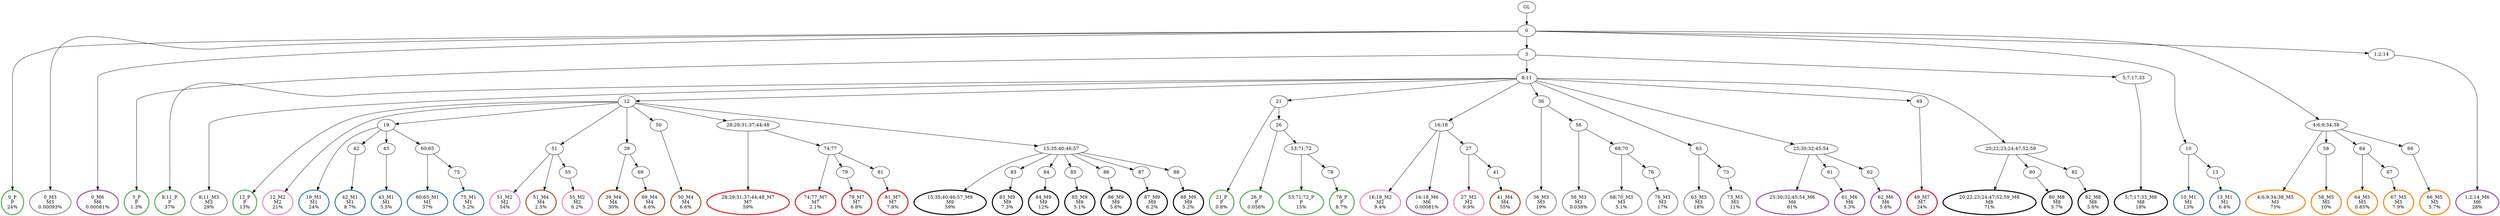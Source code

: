 digraph T {
	{
		rank=same
		112 [penwidth=3,colorscheme=set19,color=3,label="0_P\nP\n24%"]
		110 [penwidth=3,colorscheme=set19,color=3,label="3_P\nP\n1.3%"]
		108 [penwidth=3,colorscheme=set19,color=3,label="8;11_P\nP\n37%"]
		106 [penwidth=3,colorscheme=set19,color=3,label="12_P\nP\n13%"]
		104 [penwidth=3,colorscheme=set19,color=3,label="21_P\nP\n0.8%"]
		102 [penwidth=3,colorscheme=set19,color=3,label="26_P\nP\n0.056%"]
		100 [penwidth=3,colorscheme=set19,color=3,label="53;71;72_P\nP\n15%"]
		98 [penwidth=3,colorscheme=set19,color=3,label="78_P\nP\n8.7%"]
		96 [penwidth=3,colorscheme=set19,color=2,label="19_M1\nM1\n24%"]
		94 [penwidth=3,colorscheme=set19,color=2,label="42_M1\nM1\n8.7%"]
		92 [penwidth=3,colorscheme=set19,color=2,label="43_M1\nM1\n5.5%"]
		90 [penwidth=3,colorscheme=set19,color=2,label="60;65_M1\nM1\n37%"]
		88 [penwidth=3,colorscheme=set19,color=2,label="75_M1\nM1\n5.2%"]
		86 [penwidth=3,colorscheme=set19,color=2,label="10_M1\nM1\n13%"]
		84 [penwidth=3,colorscheme=set19,color=2,label="13_M1\nM1\n6.4%"]
		83 [penwidth=3,colorscheme=set19,color=8,label="12_M2\nM2\n21%"]
		81 [penwidth=3,colorscheme=set19,color=8,label="51_M2\nM2\n54%"]
		79 [penwidth=3,colorscheme=set19,color=8,label="55_M2\nM2\n6.2%"]
		77 [penwidth=3,colorscheme=set19,color=8,label="16;18_M2\nM2\n9.4%"]
		75 [penwidth=3,colorscheme=set19,color=8,label="27_M2\nM2\n9.9%"]
		74 [penwidth=3,colorscheme=set19,color=9,label="0_M3\nM3\n0.00093%"]
		73 [penwidth=3,colorscheme=set19,color=9,label="8;11_M3\nM3\n29%"]
		71 [penwidth=3,colorscheme=set19,color=9,label="36_M3\nM3\n19%"]
		69 [penwidth=3,colorscheme=set19,color=9,label="56_M3\nM3\n0.038%"]
		67 [penwidth=3,colorscheme=set19,color=9,label="68;70_M3\nM3\n5.1%"]
		65 [penwidth=3,colorscheme=set19,color=9,label="76_M3\nM3\n17%"]
		63 [penwidth=3,colorscheme=set19,color=9,label="63_M3\nM3\n18%"]
		61 [penwidth=3,colorscheme=set19,color=9,label="73_M3\nM3\n11%"]
		59 [penwidth=3,colorscheme=set19,color=7,label="39_M4\nM4\n30%"]
		57 [penwidth=3,colorscheme=set19,color=7,label="69_M4\nM4\n6.6%"]
		55 [penwidth=3,colorscheme=set19,color=7,label="50_M4\nM4\n6.6%"]
		54 [penwidth=3,colorscheme=set19,color=7,label="51_M4\nM4\n2.5%"]
		52 [penwidth=3,colorscheme=set19,color=7,label="41_M4\nM4\n55%"]
		50 [penwidth=3,colorscheme=set19,color=5,label="4;6;9;34;38_M5\nM5\n75%"]
		48 [penwidth=3,colorscheme=set19,color=5,label="58_M5\nM5\n10%"]
		46 [penwidth=3,colorscheme=set19,color=5,label="64_M5\nM5\n0.85%"]
		44 [penwidth=3,colorscheme=set19,color=5,label="67_M5\nM5\n7.9%"]
		42 [penwidth=3,colorscheme=set19,color=5,label="66_M5\nM5\n5.7%"]
		41 [penwidth=3,colorscheme=set19,color=4,label="0_M6\nM6\n0.00081%"]
		39 [penwidth=3,colorscheme=set19,color=4,label="1;2;14_M6\nM6\n28%"]
		38 [penwidth=3,colorscheme=set19,color=4,label="16;18_M6\nM6\n0.00081%"]
		36 [penwidth=3,colorscheme=set19,color=4,label="25;30;32;45;54_M6\nM6\n61%"]
		34 [penwidth=3,colorscheme=set19,color=4,label="61_M6\nM6\n5.3%"]
		32 [penwidth=3,colorscheme=set19,color=4,label="62_M6\nM6\n5.6%"]
		30 [penwidth=3,colorscheme=set19,color=1,label="28;29;31;37;44;48_M7\nM7\n59%"]
		28 [penwidth=3,colorscheme=set19,color=1,label="74;77_M7\nM7\n2.1%"]
		26 [penwidth=3,colorscheme=set19,color=1,label="79_M7\nM7\n6.8%"]
		24 [penwidth=3,colorscheme=set19,color=1,label="81_M7\nM7\n7.8%"]
		22 [penwidth=3,colorscheme=set19,color=1,label="49_M7\nM7\n24%"]
		20 [penwidth=3,colorscheme=set19,color=10,label="5;7;17;33_M8\nM8\n18%"]
		18 [penwidth=3,colorscheme=set19,color=10,label="20;22;23;24;47;52;59_M8\nM8\n71%"]
		16 [penwidth=3,colorscheme=set19,color=10,label="80_M8\nM8\n5.7%"]
		14 [penwidth=3,colorscheme=set19,color=10,label="82_M8\nM8\n5.6%"]
		12 [penwidth=3,colorscheme=set19,color=10,label="15;35;40;46;57_M9\nM9\n59%"]
		10 [penwidth=3,colorscheme=set19,color=10,label="83_M9\nM9\n7.3%"]
		8 [penwidth=3,colorscheme=set19,color=10,label="84_M9\nM9\n12%"]
		6 [penwidth=3,colorscheme=set19,color=10,label="85_M9\nM9\n5.1%"]
		4 [penwidth=3,colorscheme=set19,color=10,label="86_M9\nM9\n5.6%"]
		2 [penwidth=3,colorscheme=set19,color=10,label="87_M9\nM9\n6.2%"]
		0 [penwidth=3,colorscheme=set19,color=10,label="88_M9\nM9\n5.2%"]
	}
	114 [label="GL"]
	113 [label="0"]
	111 [label="3"]
	109 [label="8;11"]
	107 [label="12"]
	105 [label="21"]
	103 [label="26"]
	101 [label="53;71;72"]
	99 [label="78"]
	97 [label="19"]
	95 [label="42"]
	93 [label="43"]
	91 [label="60;65"]
	89 [label="75"]
	87 [label="10"]
	85 [label="13"]
	82 [label="51"]
	80 [label="55"]
	78 [label="16;18"]
	76 [label="27"]
	72 [label="36"]
	70 [label="56"]
	68 [label="68;70"]
	66 [label="76"]
	64 [label="63"]
	62 [label="73"]
	60 [label="39"]
	58 [label="69"]
	56 [label="50"]
	53 [label="41"]
	51 [label="4;6;9;34;38"]
	49 [label="58"]
	47 [label="64"]
	45 [label="67"]
	43 [label="66"]
	40 [label="1;2;14"]
	37 [label="25;30;32;45;54"]
	35 [label="61"]
	33 [label="62"]
	31 [label="28;29;31;37;44;48"]
	29 [label="74;77"]
	27 [label="79"]
	25 [label="81"]
	23 [label="49"]
	21 [label="5;7;17;33"]
	19 [label="20;22;23;24;47;52;59"]
	17 [label="80"]
	15 [label="82"]
	13 [label="15;35;40;46;57"]
	11 [label="83"]
	9 [label="84"]
	7 [label="85"]
	5 [label="86"]
	3 [label="87"]
	1 [label="88"]
	114 -> 113
	113 -> 112
	113 -> 111
	113 -> 87
	113 -> 74
	113 -> 51
	113 -> 41
	113 -> 40
	111 -> 110
	111 -> 109
	111 -> 21
	109 -> 108
	109 -> 107
	109 -> 105
	109 -> 78
	109 -> 73
	109 -> 72
	109 -> 64
	109 -> 37
	109 -> 23
	109 -> 19
	107 -> 106
	107 -> 97
	107 -> 83
	107 -> 82
	107 -> 60
	107 -> 56
	107 -> 31
	107 -> 13
	105 -> 104
	105 -> 103
	103 -> 102
	103 -> 101
	101 -> 100
	101 -> 99
	99 -> 98
	97 -> 96
	97 -> 95
	97 -> 93
	97 -> 91
	95 -> 94
	93 -> 92
	91 -> 90
	91 -> 89
	89 -> 88
	87 -> 86
	87 -> 85
	85 -> 84
	82 -> 81
	82 -> 80
	82 -> 54
	80 -> 79
	78 -> 77
	78 -> 76
	78 -> 38
	76 -> 75
	76 -> 53
	72 -> 71
	72 -> 70
	70 -> 69
	70 -> 68
	68 -> 67
	68 -> 66
	66 -> 65
	64 -> 63
	64 -> 62
	62 -> 61
	60 -> 59
	60 -> 58
	58 -> 57
	56 -> 55
	53 -> 52
	51 -> 50
	51 -> 49
	51 -> 47
	51 -> 43
	49 -> 48
	47 -> 46
	47 -> 45
	45 -> 44
	43 -> 42
	40 -> 39
	37 -> 36
	37 -> 35
	37 -> 33
	35 -> 34
	33 -> 32
	31 -> 30
	31 -> 29
	29 -> 28
	29 -> 27
	29 -> 25
	27 -> 26
	25 -> 24
	23 -> 22
	21 -> 20
	19 -> 18
	19 -> 17
	19 -> 15
	17 -> 16
	15 -> 14
	13 -> 12
	13 -> 11
	13 -> 9
	13 -> 7
	13 -> 5
	13 -> 3
	13 -> 1
	11 -> 10
	9 -> 8
	7 -> 6
	5 -> 4
	3 -> 2
	1 -> 0
}
